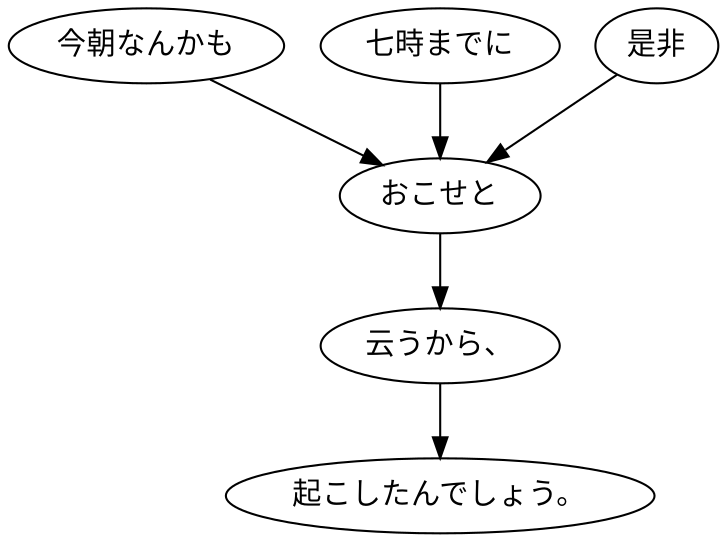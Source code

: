 digraph graph6717 {
	node0 [label="今朝なんかも"];
	node1 [label="七時までに"];
	node2 [label="是非"];
	node3 [label="おこせと"];
	node4 [label="云うから、"];
	node5 [label="起こしたんでしょう。"];
	node0 -> node3;
	node1 -> node3;
	node2 -> node3;
	node3 -> node4;
	node4 -> node5;
}
